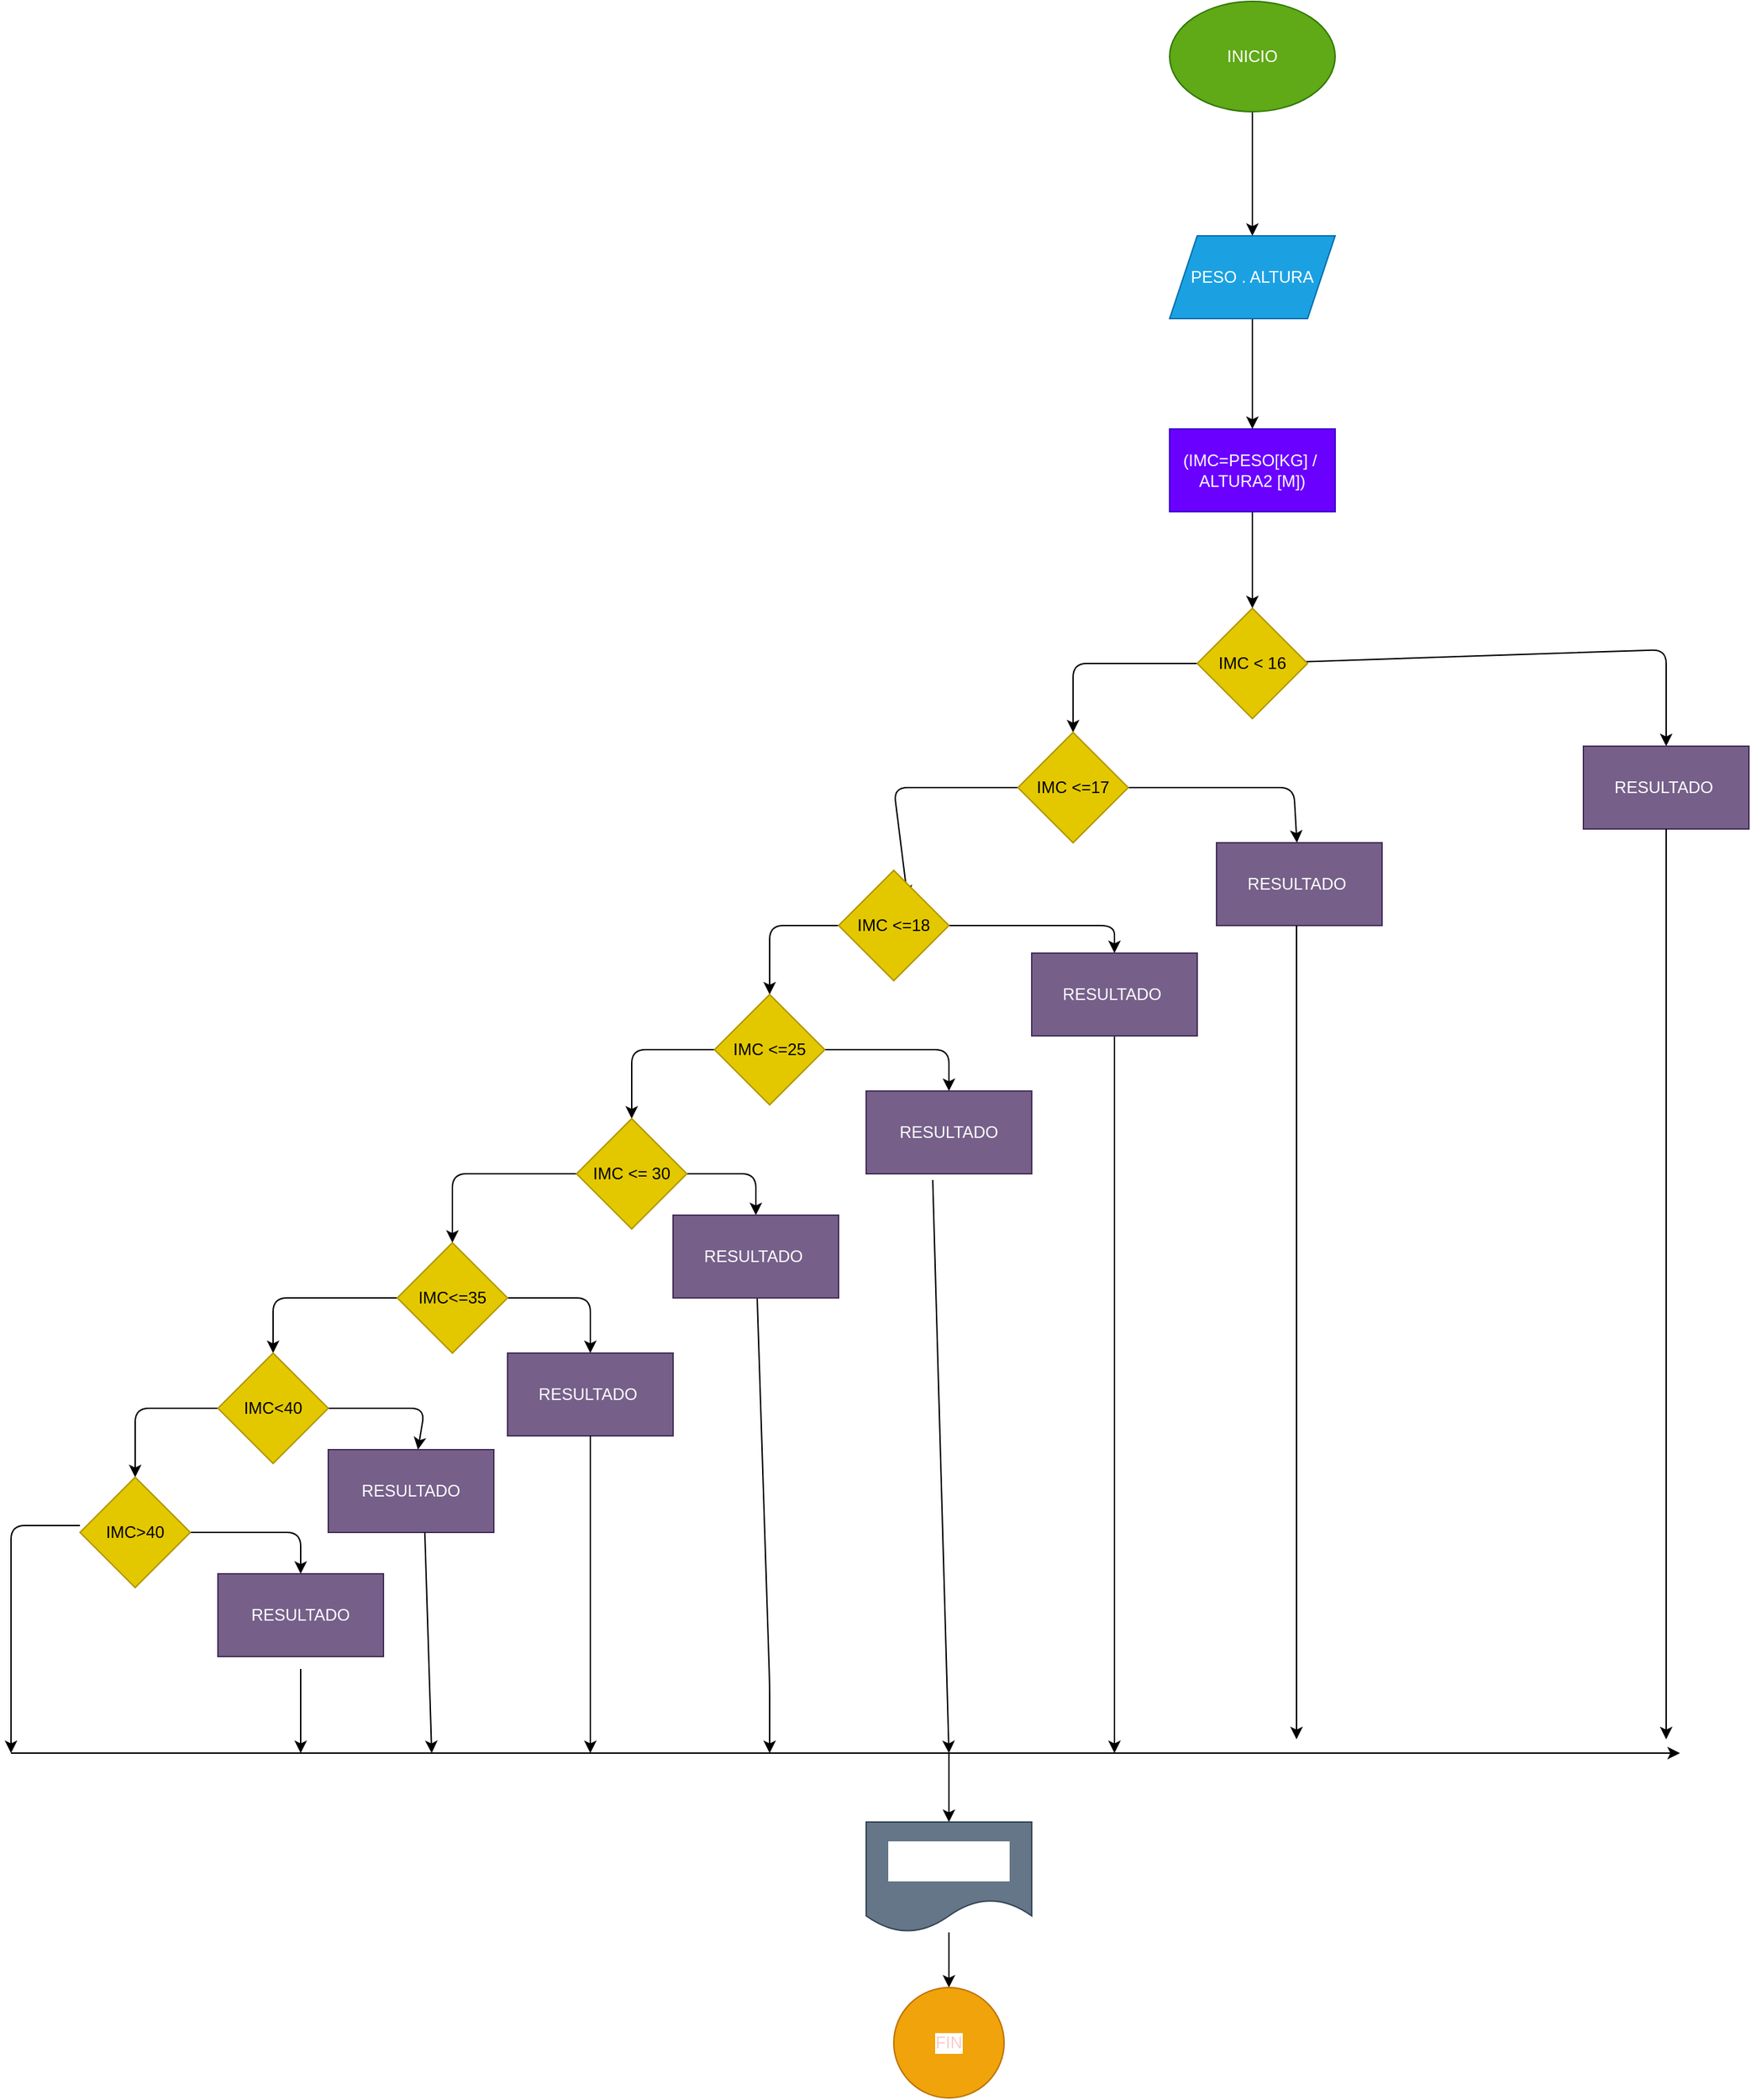 <mxfile>
    <diagram id="_m5fQoWb-DYcFGiZf8sR" name="Página-1">
        <mxGraphModel dx="3944" dy="1790" grid="1" gridSize="10" guides="1" tooltips="1" connect="1" arrows="1" fold="1" page="1" pageScale="1" pageWidth="827" pageHeight="1169" math="0" shadow="0">
            <root>
                <mxCell id="0"/>
                <mxCell id="1" parent="0"/>
                <mxCell id="125" value="" style="edgeStyle=none;html=1;" edge="1" parent="1" source="126" target="128">
                    <mxGeometry relative="1" as="geometry"/>
                </mxCell>
                <mxCell id="126" value="INICIO" style="ellipse;whiteSpace=wrap;html=1;fillColor=#60a917;fontColor=#ffffff;strokeColor=#2D7600;" vertex="1" parent="1">
                    <mxGeometry x="320" y="10" width="120" height="80" as="geometry"/>
                </mxCell>
                <mxCell id="127" value="" style="edgeStyle=none;html=1;" edge="1" parent="1" source="128" target="130">
                    <mxGeometry relative="1" as="geometry"/>
                </mxCell>
                <mxCell id="128" value="PESO . ALTURA" style="shape=parallelogram;perimeter=parallelogramPerimeter;whiteSpace=wrap;html=1;fixedSize=1;fillColor=#1ba1e2;fontColor=#ffffff;strokeColor=#006EAF;" vertex="1" parent="1">
                    <mxGeometry x="320" y="180" width="120" height="60" as="geometry"/>
                </mxCell>
                <mxCell id="129" value="" style="edgeStyle=none;html=1;" edge="1" parent="1" source="130" target="133">
                    <mxGeometry relative="1" as="geometry"/>
                </mxCell>
                <mxCell id="130" value="(IMC=PESO[KG] /&amp;nbsp;&lt;br&gt;ALTURA2 [M])" style="whiteSpace=wrap;html=1;fillColor=#6a00ff;fontColor=#ffffff;strokeColor=#3700CC;" vertex="1" parent="1">
                    <mxGeometry x="320" y="320" width="120" height="60" as="geometry"/>
                </mxCell>
                <mxCell id="131" value="" style="edgeStyle=none;html=1;" edge="1" parent="1" source="133" target="134">
                    <mxGeometry relative="1" as="geometry">
                        <Array as="points">
                            <mxPoint x="680" y="480"/>
                        </Array>
                    </mxGeometry>
                </mxCell>
                <mxCell id="132" value="" style="edgeStyle=none;html=1;fontFamily=Helvetica;fontSize=12;fontColor=default;" edge="1" parent="1" source="133" target="137">
                    <mxGeometry relative="1" as="geometry">
                        <Array as="points">
                            <mxPoint x="250" y="490"/>
                        </Array>
                    </mxGeometry>
                </mxCell>
                <mxCell id="133" value="IMC &amp;lt; 16" style="rhombus;whiteSpace=wrap;html=1;fillColor=#e3c800;fontColor=#000000;strokeColor=#B09500;" vertex="1" parent="1">
                    <mxGeometry x="340" y="450" width="80" height="80" as="geometry"/>
                </mxCell>
                <mxCell id="134" value="RESULTADO&amp;nbsp;" style="whiteSpace=wrap;html=1;fillColor=#76608a;fontColor=#ffffff;strokeColor=#432D57;" vertex="1" parent="1">
                    <mxGeometry x="620" y="550" width="120" height="60" as="geometry"/>
                </mxCell>
                <mxCell id="135" value="" style="edgeStyle=none;html=1;fontFamily=Helvetica;fontSize=12;fontColor=default;" edge="1" parent="1" source="137" target="138">
                    <mxGeometry relative="1" as="geometry">
                        <Array as="points">
                            <mxPoint x="410" y="580"/>
                        </Array>
                    </mxGeometry>
                </mxCell>
                <mxCell id="136" value="" style="edgeStyle=none;html=1;fontFamily=Helvetica;fontSize=12;fontColor=default;" edge="1" parent="1" source="137">
                    <mxGeometry relative="1" as="geometry">
                        <mxPoint x="130" y="660" as="targetPoint"/>
                        <Array as="points">
                            <mxPoint x="120" y="580"/>
                        </Array>
                    </mxGeometry>
                </mxCell>
                <mxCell id="137" value="IMC &amp;lt;=17" style="rhombus;whiteSpace=wrap;html=1;fillColor=#e3c800;fontColor=#000000;strokeColor=#B09500;" vertex="1" parent="1">
                    <mxGeometry x="210" y="540" width="80" height="80" as="geometry"/>
                </mxCell>
                <mxCell id="138" value="RESULTADO&amp;nbsp;" style="whiteSpace=wrap;html=1;fillColor=#76608a;fontColor=#ffffff;strokeColor=#432D57;" vertex="1" parent="1">
                    <mxGeometry x="354" y="620" width="120" height="60" as="geometry"/>
                </mxCell>
                <mxCell id="139" value="" style="edgeStyle=none;html=1;fontFamily=Helvetica;fontSize=12;fontColor=default;" edge="1" parent="1" source="141" target="143">
                    <mxGeometry relative="1" as="geometry">
                        <Array as="points">
                            <mxPoint x="280" y="680"/>
                        </Array>
                    </mxGeometry>
                </mxCell>
                <mxCell id="140" value="" style="edgeStyle=none;html=1;fontFamily=Helvetica;fontSize=12;fontColor=default;" edge="1" parent="1" source="141" target="146">
                    <mxGeometry relative="1" as="geometry">
                        <Array as="points">
                            <mxPoint x="30" y="680"/>
                        </Array>
                    </mxGeometry>
                </mxCell>
                <mxCell id="141" value="IMC &amp;lt;=18" style="rhombus;whiteSpace=wrap;html=1;fillColor=#e3c800;fontColor=#000000;strokeColor=#B09500;" vertex="1" parent="1">
                    <mxGeometry x="80" y="640" width="80" height="80" as="geometry"/>
                </mxCell>
                <mxCell id="142" value="" style="edgeStyle=none;html=1;fontFamily=Helvetica;fontSize=12;fontColor=default;" edge="1" parent="1" source="143">
                    <mxGeometry relative="1" as="geometry">
                        <mxPoint x="280" y="1280" as="targetPoint"/>
                    </mxGeometry>
                </mxCell>
                <mxCell id="143" value="RESULTADO&amp;nbsp;" style="whiteSpace=wrap;html=1;fillColor=#76608a;fontColor=#ffffff;strokeColor=#432D57;" vertex="1" parent="1">
                    <mxGeometry x="220" y="700" width="120" height="60" as="geometry"/>
                </mxCell>
                <mxCell id="144" value="" style="edgeStyle=none;html=1;fontFamily=Helvetica;fontSize=12;fontColor=default;" edge="1" parent="1" source="146" target="148">
                    <mxGeometry relative="1" as="geometry">
                        <Array as="points">
                            <mxPoint x="160" y="770"/>
                        </Array>
                    </mxGeometry>
                </mxCell>
                <mxCell id="145" value="" style="edgeStyle=none;html=1;fontFamily=Helvetica;fontSize=12;fontColor=default;" edge="1" parent="1" source="146" target="151">
                    <mxGeometry relative="1" as="geometry">
                        <Array as="points">
                            <mxPoint x="-70" y="770"/>
                        </Array>
                    </mxGeometry>
                </mxCell>
                <mxCell id="146" value="IMC &amp;lt;=25" style="rhombus;whiteSpace=wrap;html=1;direction=south;fillColor=#e3c800;fontColor=#000000;strokeColor=#B09500;" vertex="1" parent="1">
                    <mxGeometry x="-10" y="730" width="80" height="80" as="geometry"/>
                </mxCell>
                <mxCell id="147" value="" style="edgeStyle=none;html=1;fontFamily=Helvetica;fontSize=12;fontColor=default;exitX=0.402;exitY=1.075;exitDx=0;exitDy=0;exitPerimeter=0;" edge="1" parent="1" source="148">
                    <mxGeometry relative="1" as="geometry">
                        <mxPoint x="160" y="1280" as="targetPoint"/>
                    </mxGeometry>
                </mxCell>
                <mxCell id="148" value="RESULTADO" style="whiteSpace=wrap;html=1;fillColor=#76608a;fontColor=#ffffff;strokeColor=#432D57;" vertex="1" parent="1">
                    <mxGeometry x="100" y="800" width="120" height="60" as="geometry"/>
                </mxCell>
                <mxCell id="149" value="" style="edgeStyle=none;html=1;fontFamily=Helvetica;fontSize=12;fontColor=default;" edge="1" parent="1" source="151" target="153">
                    <mxGeometry relative="1" as="geometry">
                        <Array as="points">
                            <mxPoint x="20" y="860"/>
                        </Array>
                    </mxGeometry>
                </mxCell>
                <mxCell id="150" value="" style="edgeStyle=none;html=1;fontFamily=Helvetica;fontSize=12;fontColor=default;" edge="1" parent="1" source="151" target="156">
                    <mxGeometry relative="1" as="geometry">
                        <Array as="points">
                            <mxPoint x="-200" y="860"/>
                        </Array>
                    </mxGeometry>
                </mxCell>
                <mxCell id="151" value="IMC &amp;lt;= 30" style="rhombus;whiteSpace=wrap;html=1;fillColor=#e3c800;fontColor=#000000;strokeColor=#B09500;" vertex="1" parent="1">
                    <mxGeometry x="-110" y="820" width="80" height="80" as="geometry"/>
                </mxCell>
                <mxCell id="152" style="edgeStyle=none;html=1;fontFamily=Helvetica;fontSize=12;fontColor=default;" edge="1" parent="1" source="153">
                    <mxGeometry relative="1" as="geometry">
                        <mxPoint x="30" y="1280" as="targetPoint"/>
                        <Array as="points">
                            <mxPoint x="30" y="1230"/>
                        </Array>
                    </mxGeometry>
                </mxCell>
                <mxCell id="153" value="RESULTADO&amp;nbsp;" style="whiteSpace=wrap;html=1;fillColor=#76608a;fontColor=#ffffff;strokeColor=#432D57;" vertex="1" parent="1">
                    <mxGeometry x="-40" y="890" width="120" height="60" as="geometry"/>
                </mxCell>
                <mxCell id="154" value="" style="edgeStyle=none;html=1;fontFamily=Helvetica;fontSize=12;fontColor=default;" edge="1" parent="1" source="156" target="157">
                    <mxGeometry relative="1" as="geometry">
                        <Array as="points">
                            <mxPoint x="-100" y="950"/>
                        </Array>
                    </mxGeometry>
                </mxCell>
                <mxCell id="155" value="" style="edgeStyle=none;html=1;fontFamily=Helvetica;fontSize=12;fontColor=default;" edge="1" parent="1" source="156" target="160">
                    <mxGeometry relative="1" as="geometry">
                        <Array as="points">
                            <mxPoint x="-330" y="950"/>
                        </Array>
                    </mxGeometry>
                </mxCell>
                <mxCell id="156" value="IMC&amp;lt;=35" style="rhombus;whiteSpace=wrap;html=1;fillColor=#e3c800;fontColor=#000000;strokeColor=#B09500;" vertex="1" parent="1">
                    <mxGeometry x="-240" y="910" width="80" height="80" as="geometry"/>
                </mxCell>
                <mxCell id="157" value="RESULTADO&amp;nbsp;" style="whiteSpace=wrap;html=1;fillColor=#76608a;fontColor=#ffffff;strokeColor=#432D57;" vertex="1" parent="1">
                    <mxGeometry x="-160" y="990" width="120" height="60" as="geometry"/>
                </mxCell>
                <mxCell id="158" value="" style="edgeStyle=none;html=1;fontFamily=Helvetica;fontSize=12;fontColor=default;" edge="1" parent="1" source="160" target="161">
                    <mxGeometry relative="1" as="geometry">
                        <Array as="points">
                            <mxPoint x="-220" y="1030"/>
                        </Array>
                    </mxGeometry>
                </mxCell>
                <mxCell id="159" value="" style="edgeStyle=none;html=1;fontFamily=Helvetica;fontSize=12;fontColor=default;" edge="1" parent="1" source="160" target="163">
                    <mxGeometry relative="1" as="geometry">
                        <Array as="points">
                            <mxPoint x="-430" y="1030"/>
                        </Array>
                    </mxGeometry>
                </mxCell>
                <mxCell id="160" value="IMC&amp;lt;40" style="rhombus;whiteSpace=wrap;html=1;direction=south;rotation=0;fillColor=#e3c800;fontColor=#000000;strokeColor=#B09500;" vertex="1" parent="1">
                    <mxGeometry x="-370" y="990" width="80" height="80" as="geometry"/>
                </mxCell>
                <mxCell id="161" value="RESULTADO" style="whiteSpace=wrap;html=1;fillColor=#76608a;fontColor=#ffffff;strokeColor=#432D57;" vertex="1" parent="1">
                    <mxGeometry x="-290" y="1060" width="120" height="60" as="geometry"/>
                </mxCell>
                <mxCell id="162" value="" style="edgeStyle=none;html=1;fontFamily=Helvetica;fontSize=12;fontColor=default;exitX=1;exitY=0.5;exitDx=0;exitDy=0;" edge="1" parent="1" source="163" target="164">
                    <mxGeometry relative="1" as="geometry">
                        <mxPoint x="-400" y="1140" as="sourcePoint"/>
                        <Array as="points">
                            <mxPoint x="-310" y="1120"/>
                        </Array>
                    </mxGeometry>
                </mxCell>
                <mxCell id="163" value="IMC&amp;gt;40" style="rhombus;whiteSpace=wrap;html=1;fillColor=#e3c800;fontColor=#000000;strokeColor=#B09500;" vertex="1" parent="1">
                    <mxGeometry x="-470" y="1080" width="80" height="80" as="geometry"/>
                </mxCell>
                <mxCell id="164" value="RESULTADO" style="whiteSpace=wrap;html=1;fillColor=#76608a;fontColor=#ffffff;strokeColor=#432D57;" vertex="1" parent="1">
                    <mxGeometry x="-370" y="1150" width="120" height="60" as="geometry"/>
                </mxCell>
                <mxCell id="165" value="" style="endArrow=classic;html=1;fontFamily=Helvetica;fontSize=12;fontColor=default;exitX=0.5;exitY=1;exitDx=0;exitDy=0;" edge="1" parent="1" source="134">
                    <mxGeometry width="50" height="50" relative="1" as="geometry">
                        <mxPoint x="664" y="980" as="sourcePoint"/>
                        <mxPoint x="680" y="1270" as="targetPoint"/>
                    </mxGeometry>
                </mxCell>
                <mxCell id="166" value="" style="endArrow=classic;html=1;fontFamily=Helvetica;fontSize=12;fontColor=default;" edge="1" parent="1">
                    <mxGeometry width="50" height="50" relative="1" as="geometry">
                        <mxPoint x="412" y="680" as="sourcePoint"/>
                        <mxPoint x="412" y="1270" as="targetPoint"/>
                    </mxGeometry>
                </mxCell>
                <mxCell id="167" value="" style="endArrow=classic;html=1;fontFamily=Helvetica;fontSize=12;fontColor=default;exitX=0.5;exitY=1;exitDx=0;exitDy=0;" edge="1" parent="1" source="157">
                    <mxGeometry width="50" height="50" relative="1" as="geometry">
                        <mxPoint x="180" y="1080" as="sourcePoint"/>
                        <mxPoint x="-100" y="1280" as="targetPoint"/>
                    </mxGeometry>
                </mxCell>
                <mxCell id="168" value="" style="endArrow=classic;html=1;fontFamily=Helvetica;fontSize=12;fontColor=default;" edge="1" parent="1">
                    <mxGeometry width="50" height="50" relative="1" as="geometry">
                        <mxPoint x="-220" y="1120" as="sourcePoint"/>
                        <mxPoint x="-215" y="1280" as="targetPoint"/>
                    </mxGeometry>
                </mxCell>
                <mxCell id="169" value="" style="endArrow=classic;html=1;fontFamily=Helvetica;fontSize=12;fontColor=default;" edge="1" parent="1">
                    <mxGeometry width="50" height="50" relative="1" as="geometry">
                        <mxPoint x="-310" y="1219" as="sourcePoint"/>
                        <mxPoint x="-310" y="1280" as="targetPoint"/>
                        <Array as="points"/>
                    </mxGeometry>
                </mxCell>
                <mxCell id="170" value="" style="endArrow=classic;html=1;fontFamily=Helvetica;fontSize=12;fontColor=default;" edge="1" parent="1">
                    <mxGeometry width="50" height="50" relative="1" as="geometry">
                        <mxPoint x="-470" y="1115" as="sourcePoint"/>
                        <mxPoint x="-520" y="1280" as="targetPoint"/>
                        <Array as="points">
                            <mxPoint x="-520" y="1115"/>
                        </Array>
                    </mxGeometry>
                </mxCell>
                <mxCell id="171" value="" style="endArrow=classic;html=1;fontFamily=Helvetica;fontSize=12;fontColor=default;" edge="1" parent="1">
                    <mxGeometry width="50" height="50" relative="1" as="geometry">
                        <mxPoint x="-520" y="1280" as="sourcePoint"/>
                        <mxPoint x="690" y="1280" as="targetPoint"/>
                    </mxGeometry>
                </mxCell>
                <mxCell id="172" value="" style="endArrow=classic;html=1;fontFamily=Helvetica;fontSize=12;fontColor=default;" edge="1" parent="1">
                    <mxGeometry width="50" height="50" relative="1" as="geometry">
                        <mxPoint x="160" y="1280" as="sourcePoint"/>
                        <mxPoint x="160" y="1330" as="targetPoint"/>
                    </mxGeometry>
                </mxCell>
                <mxCell id="173" value="" style="edgeStyle=none;html=1;fontFamily=Helvetica;fontSize=12;fontColor=default;" edge="1" parent="1" source="174" target="175">
                    <mxGeometry relative="1" as="geometry"/>
                </mxCell>
                <mxCell id="174" value="PRINT&amp;nbsp;&lt;br&gt;(&quot;RESULTADO&quot;)" style="shape=document;whiteSpace=wrap;html=1;boundedLbl=1;labelBackgroundColor=default;strokeColor=#314354;fontFamily=Helvetica;fontSize=12;fontColor=#ffffff;fillColor=#647687;" vertex="1" parent="1">
                    <mxGeometry x="100" y="1330" width="120" height="80" as="geometry"/>
                </mxCell>
                <mxCell id="175" value="&lt;font color=&quot;#fdc9c9&quot;&gt;FIN&lt;/font&gt;" style="ellipse;whiteSpace=wrap;html=1;labelBackgroundColor=default;fillColor=#f0a30a;fontColor=#000000;strokeColor=#BD7000;" vertex="1" parent="1">
                    <mxGeometry x="120" y="1450" width="80" height="80" as="geometry"/>
                </mxCell>
            </root>
        </mxGraphModel>
    </diagram>
</mxfile>